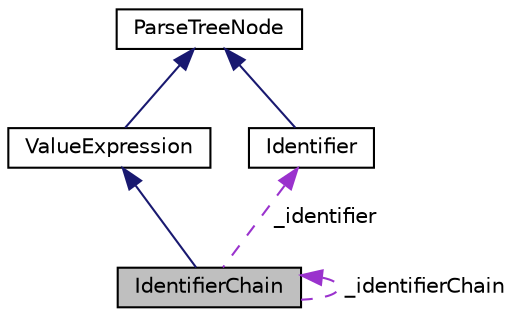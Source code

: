 digraph "IdentifierChain"
{
  edge [fontname="Helvetica",fontsize="10",labelfontname="Helvetica",labelfontsize="10"];
  node [fontname="Helvetica",fontsize="10",shape=record];
  Node3 [label="IdentifierChain",height=0.2,width=0.4,color="black", fillcolor="grey75", style="filled", fontcolor="black"];
  Node4 -> Node3 [dir="back",color="midnightblue",fontsize="10",style="solid",fontname="Helvetica"];
  Node4 [label="ValueExpression",height=0.2,width=0.4,color="black", fillcolor="white", style="filled",URL="$classValueExpression.html"];
  Node5 -> Node4 [dir="back",color="midnightblue",fontsize="10",style="solid",fontname="Helvetica"];
  Node5 [label="ParseTreeNode",height=0.2,width=0.4,color="black", fillcolor="white", style="filled",URL="$classParseTreeNode.html"];
  Node3 -> Node3 [dir="back",color="darkorchid3",fontsize="10",style="dashed",label=" _identifierChain" ,fontname="Helvetica"];
  Node6 -> Node3 [dir="back",color="darkorchid3",fontsize="10",style="dashed",label=" _identifier" ,fontname="Helvetica"];
  Node6 [label="Identifier",height=0.2,width=0.4,color="black", fillcolor="white", style="filled",URL="$classIdentifier.html"];
  Node5 -> Node6 [dir="back",color="midnightblue",fontsize="10",style="solid",fontname="Helvetica"];
}
